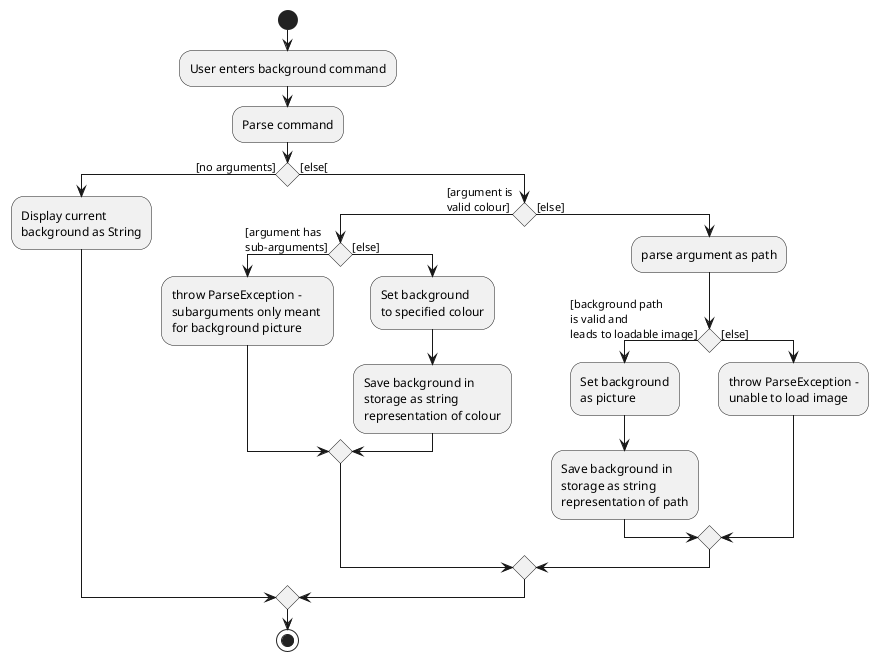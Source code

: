 @startuml
start
:User enters background command;

:Parse command;

if () then ([no arguments])
    :Display current\nbackground as String;
else ([else[)
    if () then ([argument is\nvalid colour])
        if () then ([argument has\nsub-arguments])
            :throw ParseException -\nsubarguments only meant \nfor background picture;
        else ([else])
            :Set background\nto specified colour;
            :Save background in\nstorage as string\nrepresentation of colour;
        endif
    else ([else])
        :parse argument as path;
        if () then ([background path\nis valid and\nleads to loadable image])
            :Set background\nas picture;
            :Save background in\nstorage as string\nrepresentation of path;
        else ([else])
            :throw ParseException -\nunable to load image;
        endif
    endif
endif

stop
@enduml
